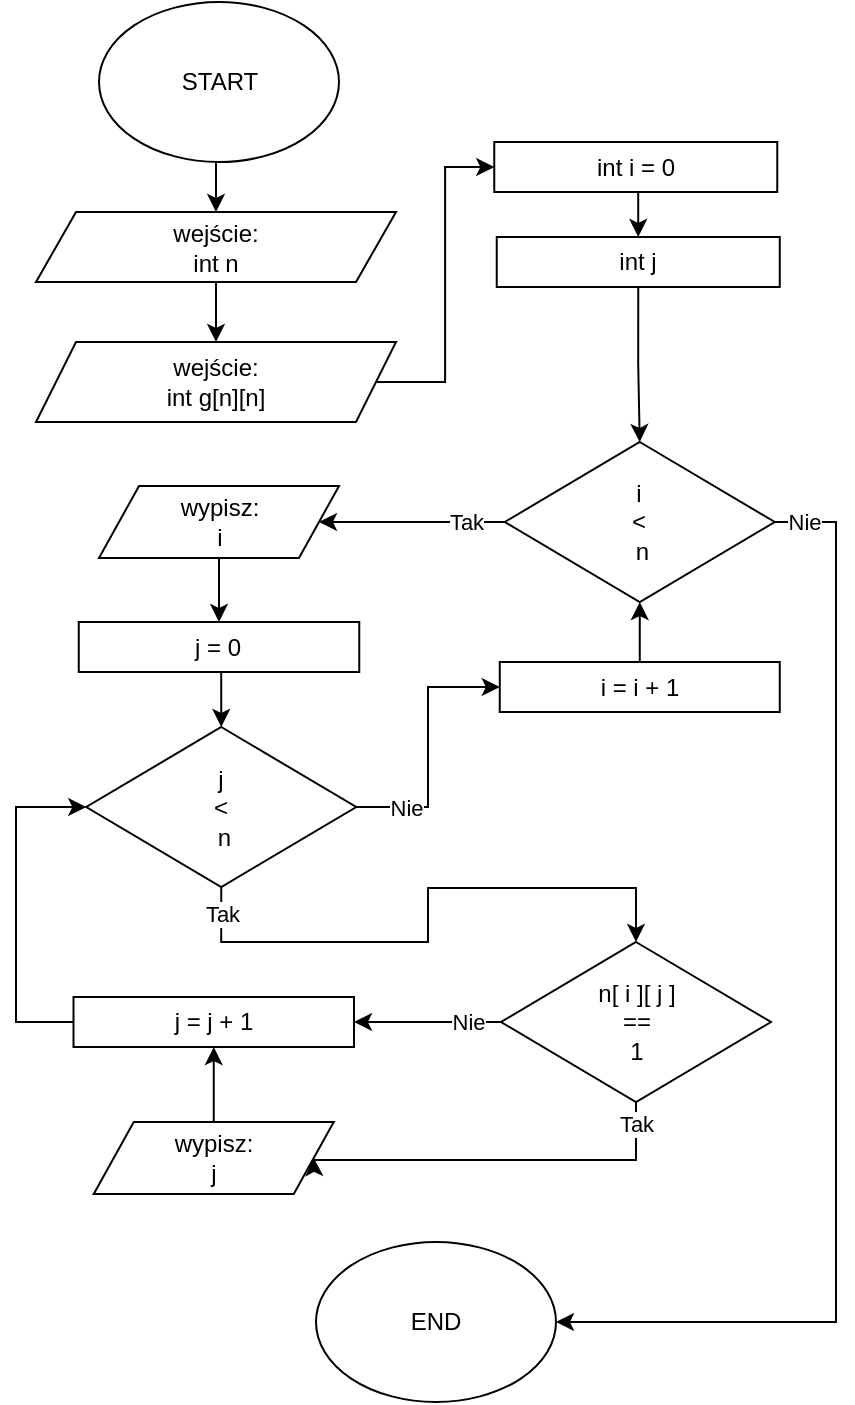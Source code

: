 <mxfile version="20.7.4" type="device"><diagram id="C5RBs43oDa-KdzZeNtuy" name="Page-1"><mxGraphModel dx="1433" dy="614" grid="1" gridSize="10" guides="1" tooltips="1" connect="1" arrows="1" fold="1" page="1" pageScale="1" pageWidth="827" pageHeight="1169" math="0" shadow="0"><root><mxCell id="WIyWlLk6GJQsqaUBKTNV-0"/><mxCell id="WIyWlLk6GJQsqaUBKTNV-1" parent="WIyWlLk6GJQsqaUBKTNV-0"/><mxCell id="Hx1fTHXxBURxbCg4NGRC-1" style="edgeStyle=orthogonalEdgeStyle;rounded=0;orthogonalLoop=1;jettySize=auto;html=1;exitX=0.5;exitY=1;exitDx=0;exitDy=0;entryX=0.5;entryY=0;entryDx=0;entryDy=0;" parent="WIyWlLk6GJQsqaUBKTNV-1" source="8NVyN7WHSs_X_-aghORO-1" target="Hx1fTHXxBURxbCg4NGRC-0" edge="1"><mxGeometry relative="1" as="geometry"/></mxCell><mxCell id="8NVyN7WHSs_X_-aghORO-1" value="START" style="ellipse;whiteSpace=wrap;html=1;" parent="WIyWlLk6GJQsqaUBKTNV-1" vertex="1"><mxGeometry x="-598.5" y="40" width="120" height="80" as="geometry"/></mxCell><mxCell id="Hx1fTHXxBURxbCg4NGRC-5" style="edgeStyle=orthogonalEdgeStyle;rounded=0;orthogonalLoop=1;jettySize=auto;html=1;exitX=1;exitY=0.5;exitDx=0;exitDy=0;entryX=0;entryY=0.5;entryDx=0;entryDy=0;" parent="WIyWlLk6GJQsqaUBKTNV-1" source="8NVyN7WHSs_X_-aghORO-3" target="Hx1fTHXxBURxbCg4NGRC-3" edge="1"><mxGeometry relative="1" as="geometry"/></mxCell><mxCell id="8NVyN7WHSs_X_-aghORO-3" value="wejście:&lt;br&gt;int g[n][n]" style="shape=parallelogram;perimeter=parallelogramPerimeter;whiteSpace=wrap;html=1;fixedSize=1;" parent="WIyWlLk6GJQsqaUBKTNV-1" vertex="1"><mxGeometry x="-630" y="210" width="180" height="40" as="geometry"/></mxCell><mxCell id="Hx1fTHXxBURxbCg4NGRC-7" style="edgeStyle=orthogonalEdgeStyle;rounded=0;orthogonalLoop=1;jettySize=auto;html=1;exitX=0.5;exitY=1;exitDx=0;exitDy=0;entryX=0.5;entryY=0;entryDx=0;entryDy=0;" parent="WIyWlLk6GJQsqaUBKTNV-1" source="kOhdva7PR1psGxXAZzKO-76" target="kOhdva7PR1psGxXAZzKO-99" edge="1"><mxGeometry relative="1" as="geometry"/></mxCell><mxCell id="kOhdva7PR1psGxXAZzKO-76" value="int j" style="rounded=0;whiteSpace=wrap;html=1;" parent="WIyWlLk6GJQsqaUBKTNV-1" vertex="1"><mxGeometry x="-399.62" y="157.5" width="141.5" height="25" as="geometry"/></mxCell><mxCell id="Hx1fTHXxBURxbCg4NGRC-8" style="edgeStyle=orthogonalEdgeStyle;rounded=0;orthogonalLoop=1;jettySize=auto;html=1;exitX=1;exitY=0.5;exitDx=0;exitDy=0;entryX=1;entryY=0.5;entryDx=0;entryDy=0;" parent="WIyWlLk6GJQsqaUBKTNV-1" source="kOhdva7PR1psGxXAZzKO-99" target="Mo_ADzH3ZdjnTpDEBKoF-1" edge="1"><mxGeometry relative="1" as="geometry"><Array as="points"><mxPoint x="-230" y="300"/><mxPoint x="-230" y="700"/><mxPoint x="-370" y="700"/></Array></mxGeometry></mxCell><mxCell id="Hx1fTHXxBURxbCg4NGRC-26" value="Nie" style="edgeLabel;html=1;align=center;verticalAlign=middle;resizable=0;points=[];" parent="Hx1fTHXxBURxbCg4NGRC-8" vertex="1" connectable="0"><mxGeometry x="-0.959" y="1" relative="1" as="geometry"><mxPoint x="3" y="1" as="offset"/></mxGeometry></mxCell><mxCell id="Hx1fTHXxBURxbCg4NGRC-10" style="edgeStyle=orthogonalEdgeStyle;rounded=0;orthogonalLoop=1;jettySize=auto;html=1;exitX=0;exitY=0.5;exitDx=0;exitDy=0;entryX=1;entryY=0.5;entryDx=0;entryDy=0;" parent="WIyWlLk6GJQsqaUBKTNV-1" source="kOhdva7PR1psGxXAZzKO-99" target="MI6vN2cQ6b4JoT49YiwD-0" edge="1"><mxGeometry relative="1" as="geometry"/></mxCell><mxCell id="Hx1fTHXxBURxbCg4NGRC-25" value="Tak" style="edgeLabel;html=1;align=center;verticalAlign=middle;resizable=0;points=[];" parent="Hx1fTHXxBURxbCg4NGRC-10" vertex="1" connectable="0"><mxGeometry x="-0.708" relative="1" as="geometry"><mxPoint x="-6" as="offset"/></mxGeometry></mxCell><mxCell id="kOhdva7PR1psGxXAZzKO-99" value="i&lt;br&gt;&amp;lt;&lt;br&gt;&amp;nbsp;n" style="rhombus;whiteSpace=wrap;html=1;" parent="WIyWlLk6GJQsqaUBKTNV-1" vertex="1"><mxGeometry x="-395.62" y="260" width="135" height="80" as="geometry"/></mxCell><mxCell id="Mo_ADzH3ZdjnTpDEBKoF-1" value="END" style="ellipse;whiteSpace=wrap;html=1;" parent="WIyWlLk6GJQsqaUBKTNV-1" vertex="1"><mxGeometry x="-490" y="660" width="120" height="80" as="geometry"/></mxCell><mxCell id="Hx1fTHXxBURxbCg4NGRC-24" style="edgeStyle=orthogonalEdgeStyle;rounded=0;orthogonalLoop=1;jettySize=auto;html=1;exitX=0.5;exitY=0;exitDx=0;exitDy=0;entryX=0.5;entryY=1;entryDx=0;entryDy=0;" parent="WIyWlLk6GJQsqaUBKTNV-1" source="Mo_ADzH3ZdjnTpDEBKoF-6" target="Hx1fTHXxBURxbCg4NGRC-17" edge="1"><mxGeometry relative="1" as="geometry"/></mxCell><mxCell id="Mo_ADzH3ZdjnTpDEBKoF-6" value="wypisz:&lt;br&gt;j" style="shape=parallelogram;perimeter=parallelogramPerimeter;whiteSpace=wrap;html=1;fixedSize=1;" parent="WIyWlLk6GJQsqaUBKTNV-1" vertex="1"><mxGeometry x="-601.13" y="600" width="120" height="36" as="geometry"/></mxCell><mxCell id="Hx1fTHXxBURxbCg4NGRC-2" style="edgeStyle=orthogonalEdgeStyle;rounded=0;orthogonalLoop=1;jettySize=auto;html=1;exitX=0.5;exitY=1;exitDx=0;exitDy=0;entryX=0.5;entryY=0;entryDx=0;entryDy=0;" parent="WIyWlLk6GJQsqaUBKTNV-1" source="Hx1fTHXxBURxbCg4NGRC-0" target="8NVyN7WHSs_X_-aghORO-3" edge="1"><mxGeometry relative="1" as="geometry"/></mxCell><mxCell id="Hx1fTHXxBURxbCg4NGRC-0" value="wejście:&lt;br&gt;int n" style="shape=parallelogram;perimeter=parallelogramPerimeter;whiteSpace=wrap;html=1;fixedSize=1;" parent="WIyWlLk6GJQsqaUBKTNV-1" vertex="1"><mxGeometry x="-630" y="145" width="180" height="35" as="geometry"/></mxCell><mxCell id="Hx1fTHXxBURxbCg4NGRC-6" style="edgeStyle=orthogonalEdgeStyle;rounded=0;orthogonalLoop=1;jettySize=auto;html=1;exitX=0.5;exitY=1;exitDx=0;exitDy=0;entryX=0.5;entryY=0;entryDx=0;entryDy=0;" parent="WIyWlLk6GJQsqaUBKTNV-1" source="Hx1fTHXxBURxbCg4NGRC-3" target="kOhdva7PR1psGxXAZzKO-76" edge="1"><mxGeometry relative="1" as="geometry"/></mxCell><mxCell id="Hx1fTHXxBURxbCg4NGRC-3" value="int i = 0" style="rounded=0;whiteSpace=wrap;html=1;" parent="WIyWlLk6GJQsqaUBKTNV-1" vertex="1"><mxGeometry x="-400.87" y="110" width="141.5" height="25" as="geometry"/></mxCell><mxCell id="Hx1fTHXxBURxbCg4NGRC-12" style="edgeStyle=orthogonalEdgeStyle;rounded=0;orthogonalLoop=1;jettySize=auto;html=1;exitX=0.5;exitY=1;exitDx=0;exitDy=0;entryX=0.5;entryY=0;entryDx=0;entryDy=0;" parent="WIyWlLk6GJQsqaUBKTNV-1" source="Hx1fTHXxBURxbCg4NGRC-9" target="Hx1fTHXxBURxbCg4NGRC-11" edge="1"><mxGeometry relative="1" as="geometry"/></mxCell><mxCell id="Hx1fTHXxBURxbCg4NGRC-9" value="j = 0" style="rounded=0;whiteSpace=wrap;html=1;" parent="WIyWlLk6GJQsqaUBKTNV-1" vertex="1"><mxGeometry x="-608.62" y="350" width="140.25" height="25" as="geometry"/></mxCell><mxCell id="Hx1fTHXxBURxbCg4NGRC-21" style="edgeStyle=orthogonalEdgeStyle;rounded=0;orthogonalLoop=1;jettySize=auto;html=1;exitX=0.5;exitY=1;exitDx=0;exitDy=0;entryX=0.5;entryY=0;entryDx=0;entryDy=0;" parent="WIyWlLk6GJQsqaUBKTNV-1" source="Hx1fTHXxBURxbCg4NGRC-11" target="Hx1fTHXxBURxbCg4NGRC-20" edge="1"><mxGeometry relative="1" as="geometry"><Array as="points"><mxPoint x="-537" y="510"/><mxPoint x="-434" y="510"/><mxPoint x="-434" y="483"/><mxPoint x="-330" y="483"/></Array></mxGeometry></mxCell><mxCell id="Hx1fTHXxBURxbCg4NGRC-29" value="Tak" style="edgeLabel;html=1;align=center;verticalAlign=middle;resizable=0;points=[];" parent="Hx1fTHXxBURxbCg4NGRC-21" vertex="1" connectable="0"><mxGeometry x="-0.853" relative="1" as="geometry"><mxPoint y="-8" as="offset"/></mxGeometry></mxCell><mxCell id="Hx1fTHXxBURxbCg4NGRC-27" style="edgeStyle=orthogonalEdgeStyle;rounded=0;orthogonalLoop=1;jettySize=auto;html=1;exitX=1;exitY=0.5;exitDx=0;exitDy=0;entryX=0;entryY=0.5;entryDx=0;entryDy=0;" parent="WIyWlLk6GJQsqaUBKTNV-1" source="Hx1fTHXxBURxbCg4NGRC-11" target="Hx1fTHXxBURxbCg4NGRC-14" edge="1"><mxGeometry relative="1" as="geometry"/></mxCell><mxCell id="Hx1fTHXxBURxbCg4NGRC-28" value="Nie" style="edgeLabel;html=1;align=center;verticalAlign=middle;resizable=0;points=[];" parent="Hx1fTHXxBURxbCg4NGRC-27" vertex="1" connectable="0"><mxGeometry x="-0.74" y="1" relative="1" as="geometry"><mxPoint x="8" y="1" as="offset"/></mxGeometry></mxCell><mxCell id="Hx1fTHXxBURxbCg4NGRC-11" value="j&lt;br&gt;&amp;lt;&lt;br&gt;&amp;nbsp;n" style="rhombus;whiteSpace=wrap;html=1;" parent="WIyWlLk6GJQsqaUBKTNV-1" vertex="1"><mxGeometry x="-604.87" y="402.5" width="135" height="80" as="geometry"/></mxCell><mxCell id="Hx1fTHXxBURxbCg4NGRC-15" style="edgeStyle=orthogonalEdgeStyle;rounded=0;orthogonalLoop=1;jettySize=auto;html=1;exitX=0.5;exitY=0;exitDx=0;exitDy=0;entryX=0.5;entryY=1;entryDx=0;entryDy=0;" parent="WIyWlLk6GJQsqaUBKTNV-1" source="Hx1fTHXxBURxbCg4NGRC-14" target="kOhdva7PR1psGxXAZzKO-99" edge="1"><mxGeometry relative="1" as="geometry"/></mxCell><mxCell id="Hx1fTHXxBURxbCg4NGRC-14" value="i = i + 1" style="rounded=0;whiteSpace=wrap;html=1;" parent="WIyWlLk6GJQsqaUBKTNV-1" vertex="1"><mxGeometry x="-398.12" y="370" width="140" height="25" as="geometry"/></mxCell><mxCell id="Hx1fTHXxBURxbCg4NGRC-18" style="edgeStyle=orthogonalEdgeStyle;rounded=0;orthogonalLoop=1;jettySize=auto;html=1;exitX=0;exitY=0.5;exitDx=0;exitDy=0;entryX=0;entryY=0.5;entryDx=0;entryDy=0;" parent="WIyWlLk6GJQsqaUBKTNV-1" source="Hx1fTHXxBURxbCg4NGRC-17" target="Hx1fTHXxBURxbCg4NGRC-11" edge="1"><mxGeometry relative="1" as="geometry"><Array as="points"><mxPoint x="-640" y="550"/><mxPoint x="-640" y="443"/></Array></mxGeometry></mxCell><mxCell id="Hx1fTHXxBURxbCg4NGRC-17" value="j = j + 1" style="rounded=0;whiteSpace=wrap;html=1;" parent="WIyWlLk6GJQsqaUBKTNV-1" vertex="1"><mxGeometry x="-611.25" y="537.5" width="140.25" height="25" as="geometry"/></mxCell><mxCell id="Hx1fTHXxBURxbCg4NGRC-22" style="edgeStyle=orthogonalEdgeStyle;rounded=0;orthogonalLoop=1;jettySize=auto;html=1;exitX=0;exitY=0.5;exitDx=0;exitDy=0;entryX=1;entryY=0.5;entryDx=0;entryDy=0;" parent="WIyWlLk6GJQsqaUBKTNV-1" source="Hx1fTHXxBURxbCg4NGRC-20" target="Hx1fTHXxBURxbCg4NGRC-17" edge="1"><mxGeometry relative="1" as="geometry"/></mxCell><mxCell id="Hx1fTHXxBURxbCg4NGRC-31" value="Nie" style="edgeLabel;html=1;align=center;verticalAlign=middle;resizable=0;points=[];" parent="Hx1fTHXxBURxbCg4NGRC-22" vertex="1" connectable="0"><mxGeometry x="-0.306" relative="1" as="geometry"><mxPoint x="9" as="offset"/></mxGeometry></mxCell><mxCell id="Hx1fTHXxBURxbCg4NGRC-23" style="edgeStyle=orthogonalEdgeStyle;rounded=0;orthogonalLoop=1;jettySize=auto;html=1;exitX=0.5;exitY=1;exitDx=0;exitDy=0;entryX=1;entryY=0.5;entryDx=0;entryDy=0;" parent="WIyWlLk6GJQsqaUBKTNV-1" source="Hx1fTHXxBURxbCg4NGRC-20" target="Mo_ADzH3ZdjnTpDEBKoF-6" edge="1"><mxGeometry relative="1" as="geometry"><Array as="points"><mxPoint x="-330.13" y="619"/></Array></mxGeometry></mxCell><mxCell id="Hx1fTHXxBURxbCg4NGRC-30" value="Tak" style="edgeLabel;html=1;align=center;verticalAlign=middle;resizable=0;points=[];" parent="Hx1fTHXxBURxbCg4NGRC-23" vertex="1" connectable="0"><mxGeometry x="-0.891" relative="1" as="geometry"><mxPoint as="offset"/></mxGeometry></mxCell><mxCell id="Hx1fTHXxBURxbCg4NGRC-20" value="n[ i ][ j ]&lt;br&gt;==&lt;br&gt;1" style="rhombus;whiteSpace=wrap;html=1;" parent="WIyWlLk6GJQsqaUBKTNV-1" vertex="1"><mxGeometry x="-397.5" y="510" width="135" height="80" as="geometry"/></mxCell><mxCell id="MI6vN2cQ6b4JoT49YiwD-1" style="edgeStyle=orthogonalEdgeStyle;rounded=0;orthogonalLoop=1;jettySize=auto;html=1;exitX=0.5;exitY=1;exitDx=0;exitDy=0;entryX=0.5;entryY=0;entryDx=0;entryDy=0;" parent="WIyWlLk6GJQsqaUBKTNV-1" source="MI6vN2cQ6b4JoT49YiwD-0" target="Hx1fTHXxBURxbCg4NGRC-9" edge="1"><mxGeometry relative="1" as="geometry"><mxPoint x="-539.625" y="340" as="targetPoint"/></mxGeometry></mxCell><mxCell id="MI6vN2cQ6b4JoT49YiwD-0" value="wypisz:&lt;br&gt;i" style="shape=parallelogram;perimeter=parallelogramPerimeter;whiteSpace=wrap;html=1;fixedSize=1;" parent="WIyWlLk6GJQsqaUBKTNV-1" vertex="1"><mxGeometry x="-598.5" y="282" width="120" height="36" as="geometry"/></mxCell></root></mxGraphModel></diagram></mxfile>